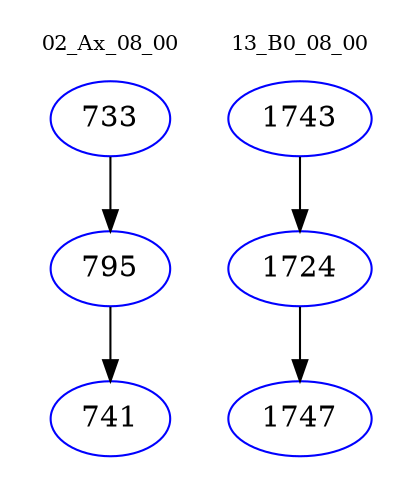 digraph{
subgraph cluster_0 {
color = white
label = "02_Ax_08_00";
fontsize=10;
T0_733 [label="733", color="blue"]
T0_733 -> T0_795 [color="black"]
T0_795 [label="795", color="blue"]
T0_795 -> T0_741 [color="black"]
T0_741 [label="741", color="blue"]
}
subgraph cluster_1 {
color = white
label = "13_B0_08_00";
fontsize=10;
T1_1743 [label="1743", color="blue"]
T1_1743 -> T1_1724 [color="black"]
T1_1724 [label="1724", color="blue"]
T1_1724 -> T1_1747 [color="black"]
T1_1747 [label="1747", color="blue"]
}
}
